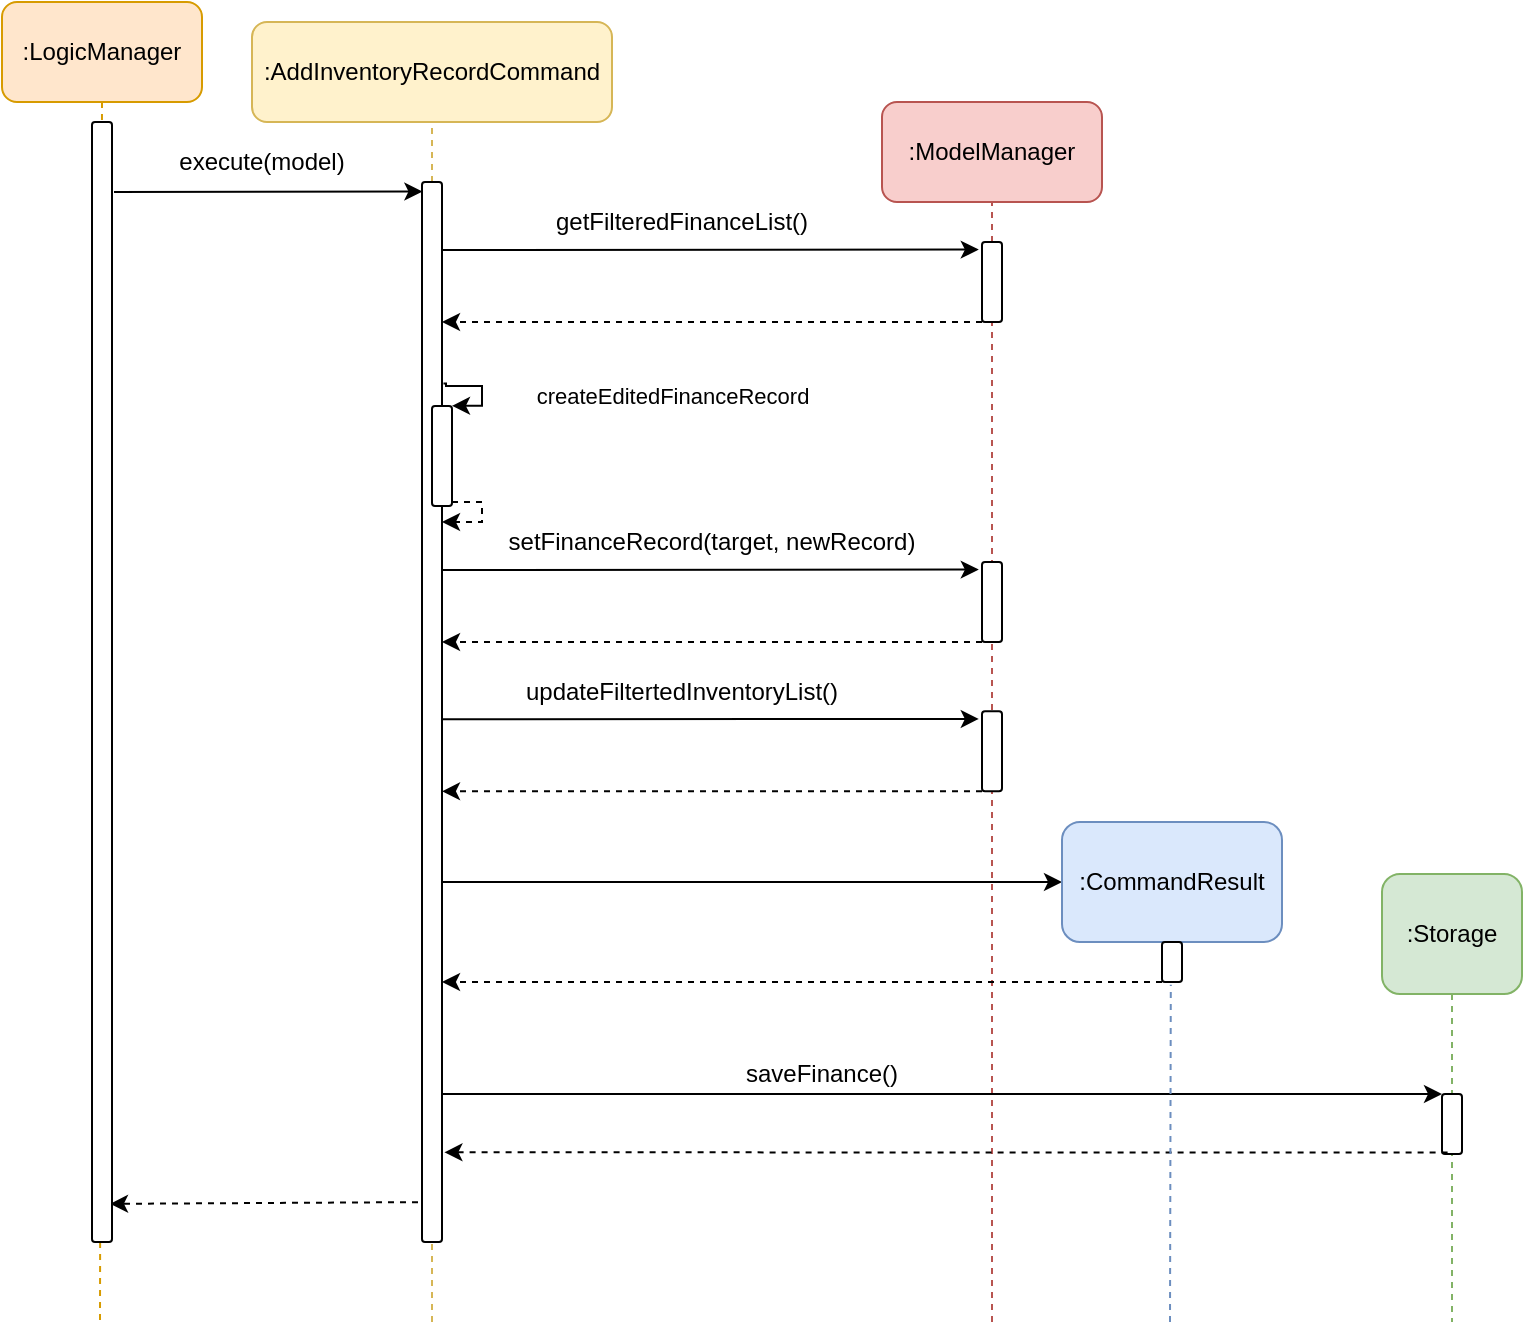 <mxfile version="13.9.2" type="google"><diagram id="wv-pe6ugKoY6zY_zJsQy" name="Page-1"><mxGraphModel dx="1248" dy="677" grid="1" gridSize="10" guides="1" tooltips="1" connect="1" arrows="1" fold="1" page="1" pageScale="1" pageWidth="850" pageHeight="1100" math="0" shadow="0"><root><mxCell id="0"/><mxCell id="1" parent="0"/><mxCell id="G_aC9YW3tJRIFJqAvwjq-15" value="" style="endArrow=none;dashed=1;html=1;entryX=0.5;entryY=1;entryDx=0;entryDy=0;fillColor=#f8cecc;strokeColor=#b85450;" parent="1" target="G_aC9YW3tJRIFJqAvwjq-10" edge="1"><mxGeometry width="50" height="50" relative="1" as="geometry"><mxPoint x="615" y="720.0" as="sourcePoint"/><mxPoint x="615" y="220" as="targetPoint"/></mxGeometry></mxCell><mxCell id="G_aC9YW3tJRIFJqAvwjq-1" value="" style="endArrow=classic;html=1;dashed=1;entryX=0.9;entryY=1.002;entryDx=0;entryDy=0;entryPerimeter=0;" parent="1" edge="1"><mxGeometry width="50" height="50" relative="1" as="geometry"><mxPoint x="340" y="660.0" as="sourcePoint"/><mxPoint x="174" y="660.92" as="targetPoint"/></mxGeometry></mxCell><mxCell id="G_aC9YW3tJRIFJqAvwjq-2" value="" style="endArrow=none;dashed=1;html=1;entryX=0.5;entryY=1;entryDx=0;entryDy=0;fillColor=#fff2cc;strokeColor=#d6b656;" parent="1" target="G_aC9YW3tJRIFJqAvwjq-4" edge="1"><mxGeometry width="50" height="50" relative="1" as="geometry"><mxPoint x="335" y="720.0" as="sourcePoint"/><mxPoint x="200" y="120" as="targetPoint"/></mxGeometry></mxCell><mxCell id="G_aC9YW3tJRIFJqAvwjq-3" value="" style="endArrow=none;dashed=1;html=1;fillColor=#ffe6cc;strokeColor=#d79b00;exitX=0.5;exitY=1;exitDx=0;exitDy=0;" parent="1" source="G_aC9YW3tJRIFJqAvwjq-6" edge="1"><mxGeometry width="50" height="50" relative="1" as="geometry"><mxPoint x="169" y="590" as="sourcePoint"/><mxPoint x="169" y="720.0" as="targetPoint"/></mxGeometry></mxCell><mxCell id="G_aC9YW3tJRIFJqAvwjq-4" value=":AddInventoryRecordCommand" style="rounded=1;whiteSpace=wrap;html=1;fillColor=#fff2cc;strokeColor=#d6b656;" parent="1" vertex="1"><mxGeometry x="245" y="70" width="180" height="50" as="geometry"/></mxCell><mxCell id="G_aC9YW3tJRIFJqAvwjq-5" value="" style="html=1;points=[];perimeter=orthogonalPerimeter;rounded=1;" parent="1" vertex="1"><mxGeometry x="330" y="150" width="10" height="530" as="geometry"/></mxCell><mxCell id="G_aC9YW3tJRIFJqAvwjq-6" value=":LogicManager" style="rounded=1;whiteSpace=wrap;html=1;fillColor=#ffe6cc;strokeColor=#d79b00;" parent="1" vertex="1"><mxGeometry x="120" y="60" width="100" height="50" as="geometry"/></mxCell><mxCell id="G_aC9YW3tJRIFJqAvwjq-7" value="" style="html=1;points=[];perimeter=orthogonalPerimeter;rounded=1;" parent="1" vertex="1"><mxGeometry x="165" y="120" width="10" height="560" as="geometry"/></mxCell><mxCell id="G_aC9YW3tJRIFJqAvwjq-8" value="" style="endArrow=classic;html=1;entryX=0.02;entryY=0.009;entryDx=0;entryDy=0;entryPerimeter=0;" parent="1" target="G_aC9YW3tJRIFJqAvwjq-5" edge="1"><mxGeometry width="50" height="50" relative="1" as="geometry"><mxPoint x="176" y="155" as="sourcePoint"/><mxPoint x="450" y="260" as="targetPoint"/></mxGeometry></mxCell><mxCell id="G_aC9YW3tJRIFJqAvwjq-9" value="execute(model)" style="text;html=1;strokeColor=none;fillColor=none;align=center;verticalAlign=middle;whiteSpace=wrap;rounded=0;" parent="1" vertex="1"><mxGeometry x="230" y="130" width="40" height="20" as="geometry"/></mxCell><mxCell id="G_aC9YW3tJRIFJqAvwjq-10" value=":ModelManager" style="rounded=1;whiteSpace=wrap;html=1;fillColor=#f8cecc;strokeColor=#b85450;" parent="1" vertex="1"><mxGeometry x="560" y="110" width="110" height="50" as="geometry"/></mxCell><mxCell id="G_aC9YW3tJRIFJqAvwjq-11" value="" style="html=1;points=[];perimeter=orthogonalPerimeter;rounded=1;" parent="1" vertex="1"><mxGeometry x="610" y="180" width="10" height="40" as="geometry"/></mxCell><mxCell id="G_aC9YW3tJRIFJqAvwjq-12" value="" style="endArrow=classic;html=1;entryX=-0.16;entryY=0.095;entryDx=0;entryDy=0;entryPerimeter=0;" parent="1" target="G_aC9YW3tJRIFJqAvwjq-11" edge="1"><mxGeometry width="50" height="50" relative="1" as="geometry"><mxPoint x="340" y="184" as="sourcePoint"/><mxPoint x="450" y="260" as="targetPoint"/></mxGeometry></mxCell><mxCell id="G_aC9YW3tJRIFJqAvwjq-13" value="getFilteredFinanceList()" style="text;html=1;strokeColor=none;fillColor=none;align=center;verticalAlign=middle;whiteSpace=wrap;rounded=0;" parent="1" vertex="1"><mxGeometry x="440" y="160" width="40" height="20" as="geometry"/></mxCell><mxCell id="G_aC9YW3tJRIFJqAvwjq-14" value="" style="endArrow=classic;html=1;dashed=1;" parent="1" edge="1"><mxGeometry width="50" height="50" relative="1" as="geometry"><mxPoint x="610" y="220" as="sourcePoint"/><mxPoint x="340" y="220" as="targetPoint"/></mxGeometry></mxCell><mxCell id="G_aC9YW3tJRIFJqAvwjq-16" value="" style="endArrow=classic;html=1;" parent="1" edge="1"><mxGeometry width="50" height="50" relative="1" as="geometry"><mxPoint x="340" y="500.0" as="sourcePoint"/><mxPoint x="650" y="500.0" as="targetPoint"/></mxGeometry></mxCell><mxCell id="G_aC9YW3tJRIFJqAvwjq-17" value=":CommandResult" style="rounded=1;whiteSpace=wrap;html=1;fillColor=#dae8fc;strokeColor=#6c8ebf;" parent="1" vertex="1"><mxGeometry x="650" y="470" width="110" height="60" as="geometry"/></mxCell><mxCell id="G_aC9YW3tJRIFJqAvwjq-18" value="" style="html=1;points=[];perimeter=orthogonalPerimeter;rounded=1;" parent="1" vertex="1"><mxGeometry x="700" y="530" width="10" height="20" as="geometry"/></mxCell><mxCell id="G_aC9YW3tJRIFJqAvwjq-19" value="" style="endArrow=classic;html=1;dashed=1;" parent="1" edge="1"><mxGeometry width="50" height="50" relative="1" as="geometry"><mxPoint x="700" y="550.0" as="sourcePoint"/><mxPoint x="340" y="550.0" as="targetPoint"/></mxGeometry></mxCell><mxCell id="G_aC9YW3tJRIFJqAvwjq-20" value="" style="endArrow=classic;html=1;" parent="1" edge="1"><mxGeometry width="50" height="50" relative="1" as="geometry"><mxPoint x="340" y="606" as="sourcePoint"/><mxPoint x="840" y="606" as="targetPoint"/></mxGeometry></mxCell><mxCell id="G_aC9YW3tJRIFJqAvwjq-21" value=":Storage" style="rounded=1;whiteSpace=wrap;html=1;fillColor=#d5e8d4;strokeColor=#82b366;" parent="1" vertex="1"><mxGeometry x="810" y="496" width="70" height="60" as="geometry"/></mxCell><mxCell id="G_aC9YW3tJRIFJqAvwjq-22" value="" style="endArrow=none;dashed=1;html=1;exitX=0.5;exitY=1;exitDx=0;exitDy=0;fillColor=#d5e8d4;strokeColor=#82b366;" parent="1" source="G_aC9YW3tJRIFJqAvwjq-21" edge="1"><mxGeometry width="50" height="50" relative="1" as="geometry"><mxPoint x="750" y="526" as="sourcePoint"/><mxPoint x="845" y="720.0" as="targetPoint"/></mxGeometry></mxCell><mxCell id="G_aC9YW3tJRIFJqAvwjq-23" value="" style="html=1;points=[];perimeter=orthogonalPerimeter;rounded=1;" parent="1" vertex="1"><mxGeometry x="840" y="606" width="10" height="30" as="geometry"/></mxCell><mxCell id="G_aC9YW3tJRIFJqAvwjq-24" value="saveFinance()" style="text;html=1;strokeColor=none;fillColor=none;align=center;verticalAlign=middle;whiteSpace=wrap;rounded=0;" parent="1" vertex="1"><mxGeometry x="510" y="586" width="40" height="20" as="geometry"/></mxCell><mxCell id="G_aC9YW3tJRIFJqAvwjq-25" value="" style="endArrow=classic;html=1;dashed=1;exitX=0.28;exitY=0.975;exitDx=0;exitDy=0;exitPerimeter=0;entryX=1.12;entryY=0.812;entryDx=0;entryDy=0;entryPerimeter=0;" parent="1" source="G_aC9YW3tJRIFJqAvwjq-23" edge="1"><mxGeometry width="50" height="50" relative="1" as="geometry"><mxPoint x="825" y="636" as="sourcePoint"/><mxPoint x="341.2" y="635.16" as="targetPoint"/></mxGeometry></mxCell><mxCell id="G_aC9YW3tJRIFJqAvwjq-26" value="" style="endArrow=none;dashed=1;html=1;entryX=0.44;entryY=1.07;entryDx=0;entryDy=0;entryPerimeter=0;fillColor=#dae8fc;strokeColor=#6c8ebf;" parent="1" target="G_aC9YW3tJRIFJqAvwjq-18" edge="1"><mxGeometry width="50" height="50" relative="1" as="geometry"><mxPoint x="704" y="720.0" as="sourcePoint"/><mxPoint x="345" y="700" as="targetPoint"/></mxGeometry></mxCell><mxCell id="G_aC9YW3tJRIFJqAvwjq-27" style="edgeStyle=orthogonalEdgeStyle;rounded=0;orthogonalLoop=1;jettySize=auto;html=1;dashed=1;" parent="1" edge="1"><mxGeometry relative="1" as="geometry"><mxPoint x="340" y="320" as="targetPoint"/><mxPoint x="345" y="310" as="sourcePoint"/><Array as="points"><mxPoint x="360" y="310"/><mxPoint x="360" y="320"/><mxPoint x="340" y="320"/></Array></mxGeometry></mxCell><mxCell id="G_aC9YW3tJRIFJqAvwjq-28" value="" style="html=1;points=[];perimeter=orthogonalPerimeter;rounded=1;" parent="1" vertex="1"><mxGeometry x="335" y="262" width="10" height="50" as="geometry"/></mxCell><mxCell id="G_aC9YW3tJRIFJqAvwjq-29" style="edgeStyle=orthogonalEdgeStyle;rounded=0;orthogonalLoop=1;jettySize=auto;html=1;entryX=1;entryY=0.395;entryDx=0;entryDy=0;entryPerimeter=0;exitX=1.074;exitY=0.19;exitDx=0;exitDy=0;exitPerimeter=0;" parent="1" source="G_aC9YW3tJRIFJqAvwjq-5" edge="1"><mxGeometry relative="1" as="geometry"><mxPoint x="345" y="261.93" as="targetPoint"/><mxPoint x="339.6" y="241.55" as="sourcePoint"/><Array as="points"><mxPoint x="342" y="251"/><mxPoint x="342" y="252"/><mxPoint x="360" y="252"/><mxPoint x="360" y="262"/></Array></mxGeometry></mxCell><mxCell id="G_aC9YW3tJRIFJqAvwjq-30" value="createEditedFinanceRecord" style="edgeLabel;html=1;align=center;verticalAlign=middle;resizable=0;points=[];" parent="G_aC9YW3tJRIFJqAvwjq-29" vertex="1" connectable="0"><mxGeometry x="-0.233" y="-8" relative="1" as="geometry"><mxPoint x="98.14" y="-3.31" as="offset"/></mxGeometry></mxCell><mxCell id="G_aC9YW3tJRIFJqAvwjq-31" value="" style="html=1;points=[];perimeter=orthogonalPerimeter;rounded=1;" parent="1" vertex="1"><mxGeometry x="610" y="340" width="10" height="40" as="geometry"/></mxCell><mxCell id="G_aC9YW3tJRIFJqAvwjq-32" value="" style="endArrow=classic;html=1;entryX=-0.16;entryY=0.095;entryDx=0;entryDy=0;entryPerimeter=0;" parent="1" target="G_aC9YW3tJRIFJqAvwjq-31" edge="1"><mxGeometry width="50" height="50" relative="1" as="geometry"><mxPoint x="340" y="344" as="sourcePoint"/><mxPoint x="450" y="420" as="targetPoint"/></mxGeometry></mxCell><mxCell id="G_aC9YW3tJRIFJqAvwjq-33" value="setFinanceRecord(target, newRecord)" style="text;html=1;strokeColor=none;fillColor=none;align=center;verticalAlign=middle;whiteSpace=wrap;rounded=0;" parent="1" vertex="1"><mxGeometry x="360" y="320" width="230" height="20" as="geometry"/></mxCell><mxCell id="G_aC9YW3tJRIFJqAvwjq-34" value="" style="endArrow=classic;html=1;dashed=1;" parent="1" edge="1"><mxGeometry width="50" height="50" relative="1" as="geometry"><mxPoint x="610" y="380" as="sourcePoint"/><mxPoint x="340" y="380" as="targetPoint"/></mxGeometry></mxCell><mxCell id="G_aC9YW3tJRIFJqAvwjq-35" value="" style="html=1;points=[];perimeter=orthogonalPerimeter;rounded=1;" parent="1" vertex="1"><mxGeometry x="610" y="414.66" width="10" height="40" as="geometry"/></mxCell><mxCell id="G_aC9YW3tJRIFJqAvwjq-36" value="" style="endArrow=classic;html=1;entryX=-0.16;entryY=0.095;entryDx=0;entryDy=0;entryPerimeter=0;" parent="1" target="G_aC9YW3tJRIFJqAvwjq-35" edge="1"><mxGeometry width="50" height="50" relative="1" as="geometry"><mxPoint x="340" y="418.66" as="sourcePoint"/><mxPoint x="450" y="494.66" as="targetPoint"/></mxGeometry></mxCell><mxCell id="G_aC9YW3tJRIFJqAvwjq-37" value="updateFiltertedInventoryList()" style="text;html=1;strokeColor=none;fillColor=none;align=center;verticalAlign=middle;whiteSpace=wrap;rounded=0;" parent="1" vertex="1"><mxGeometry x="440" y="394.66" width="40" height="20" as="geometry"/></mxCell><mxCell id="G_aC9YW3tJRIFJqAvwjq-38" value="" style="endArrow=classic;html=1;dashed=1;" parent="1" edge="1"><mxGeometry width="50" height="50" relative="1" as="geometry"><mxPoint x="610" y="454.66" as="sourcePoint"/><mxPoint x="340" y="454.66" as="targetPoint"/></mxGeometry></mxCell></root></mxGraphModel></diagram></mxfile>